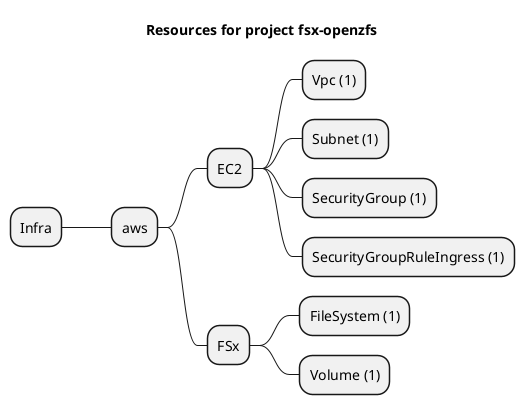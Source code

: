 @startmindmap
title Resources for project fsx-openzfs
skinparam monochrome true
+ Infra
++ aws
+++ EC2
++++ Vpc (1)
++++ Subnet (1)
++++ SecurityGroup (1)
++++ SecurityGroupRuleIngress (1)
+++ FSx
++++ FileSystem (1)
++++ Volume (1)
@endmindmap